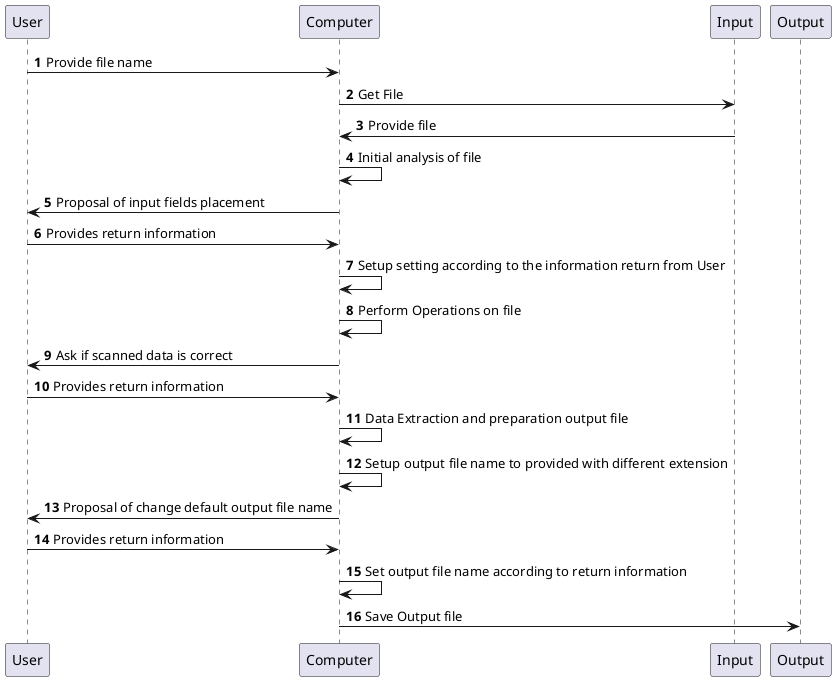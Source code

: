 @startuml
'https://plantuml.com/sequence-diagram

autonumber

User -> Computer: Provide file name
Computer -> Input: Get File
Input -> Computer: Provide file
Computer -> Computer: Initial analysis of file
Computer -> User: Proposal of input fields placement
User -> Computer: Provides return information
Computer -> Computer: Setup setting according to the information return from User
Computer -> Computer: Perform Operations on file
Computer -> User: Ask if scanned data is correct
User -> Computer: Provides return information
Computer -> Computer: Data Extraction and preparation output file
Computer -> Computer: Setup output file name to provided with different extension
Computer -> User: Proposal of change default output file name
User -> Computer: Provides return information
Computer -> Computer: Set output file name according to return information
Computer -> Output: Save Output file

@enduml
